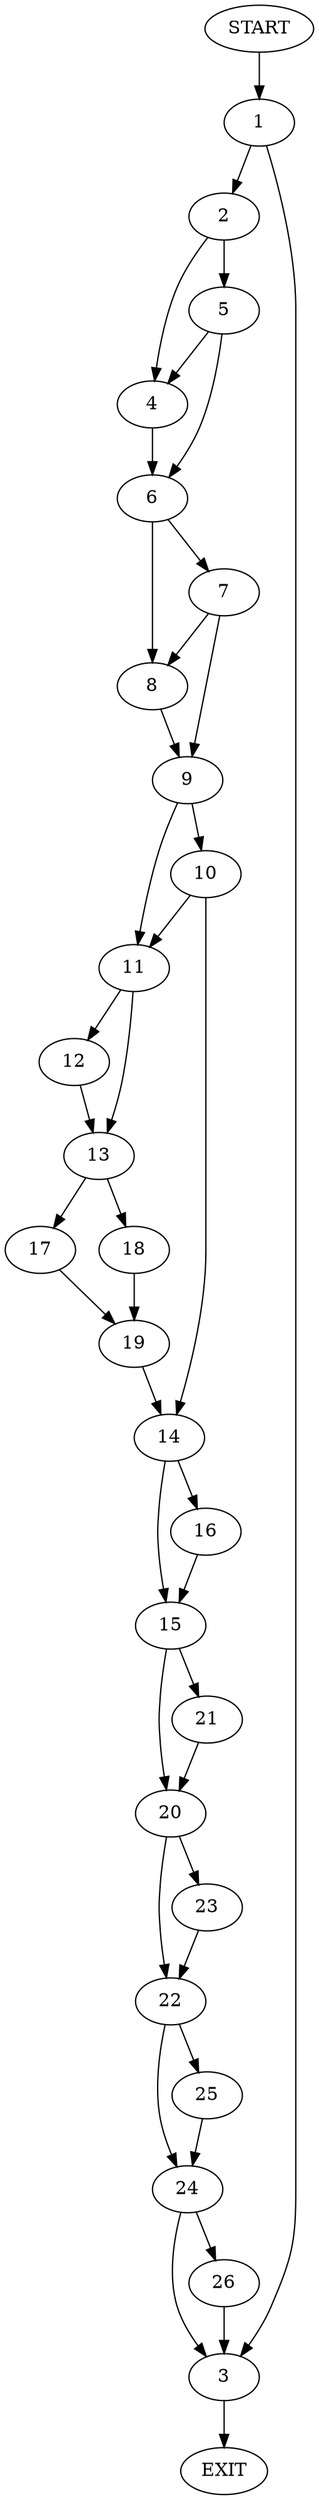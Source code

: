 digraph {
0 [label="START"]
27 [label="EXIT"]
0 -> 1
1 -> 2
1 -> 3
2 -> 4
2 -> 5
3 -> 27
5 -> 4
5 -> 6
4 -> 6
6 -> 7
6 -> 8
7 -> 8
7 -> 9
8 -> 9
9 -> 10
9 -> 11
11 -> 12
11 -> 13
10 -> 14
10 -> 11
14 -> 15
14 -> 16
13 -> 17
13 -> 18
12 -> 13
18 -> 19
17 -> 19
19 -> 14
15 -> 20
15 -> 21
16 -> 15
20 -> 22
20 -> 23
21 -> 20
23 -> 22
22 -> 24
22 -> 25
25 -> 24
24 -> 26
24 -> 3
26 -> 3
}
